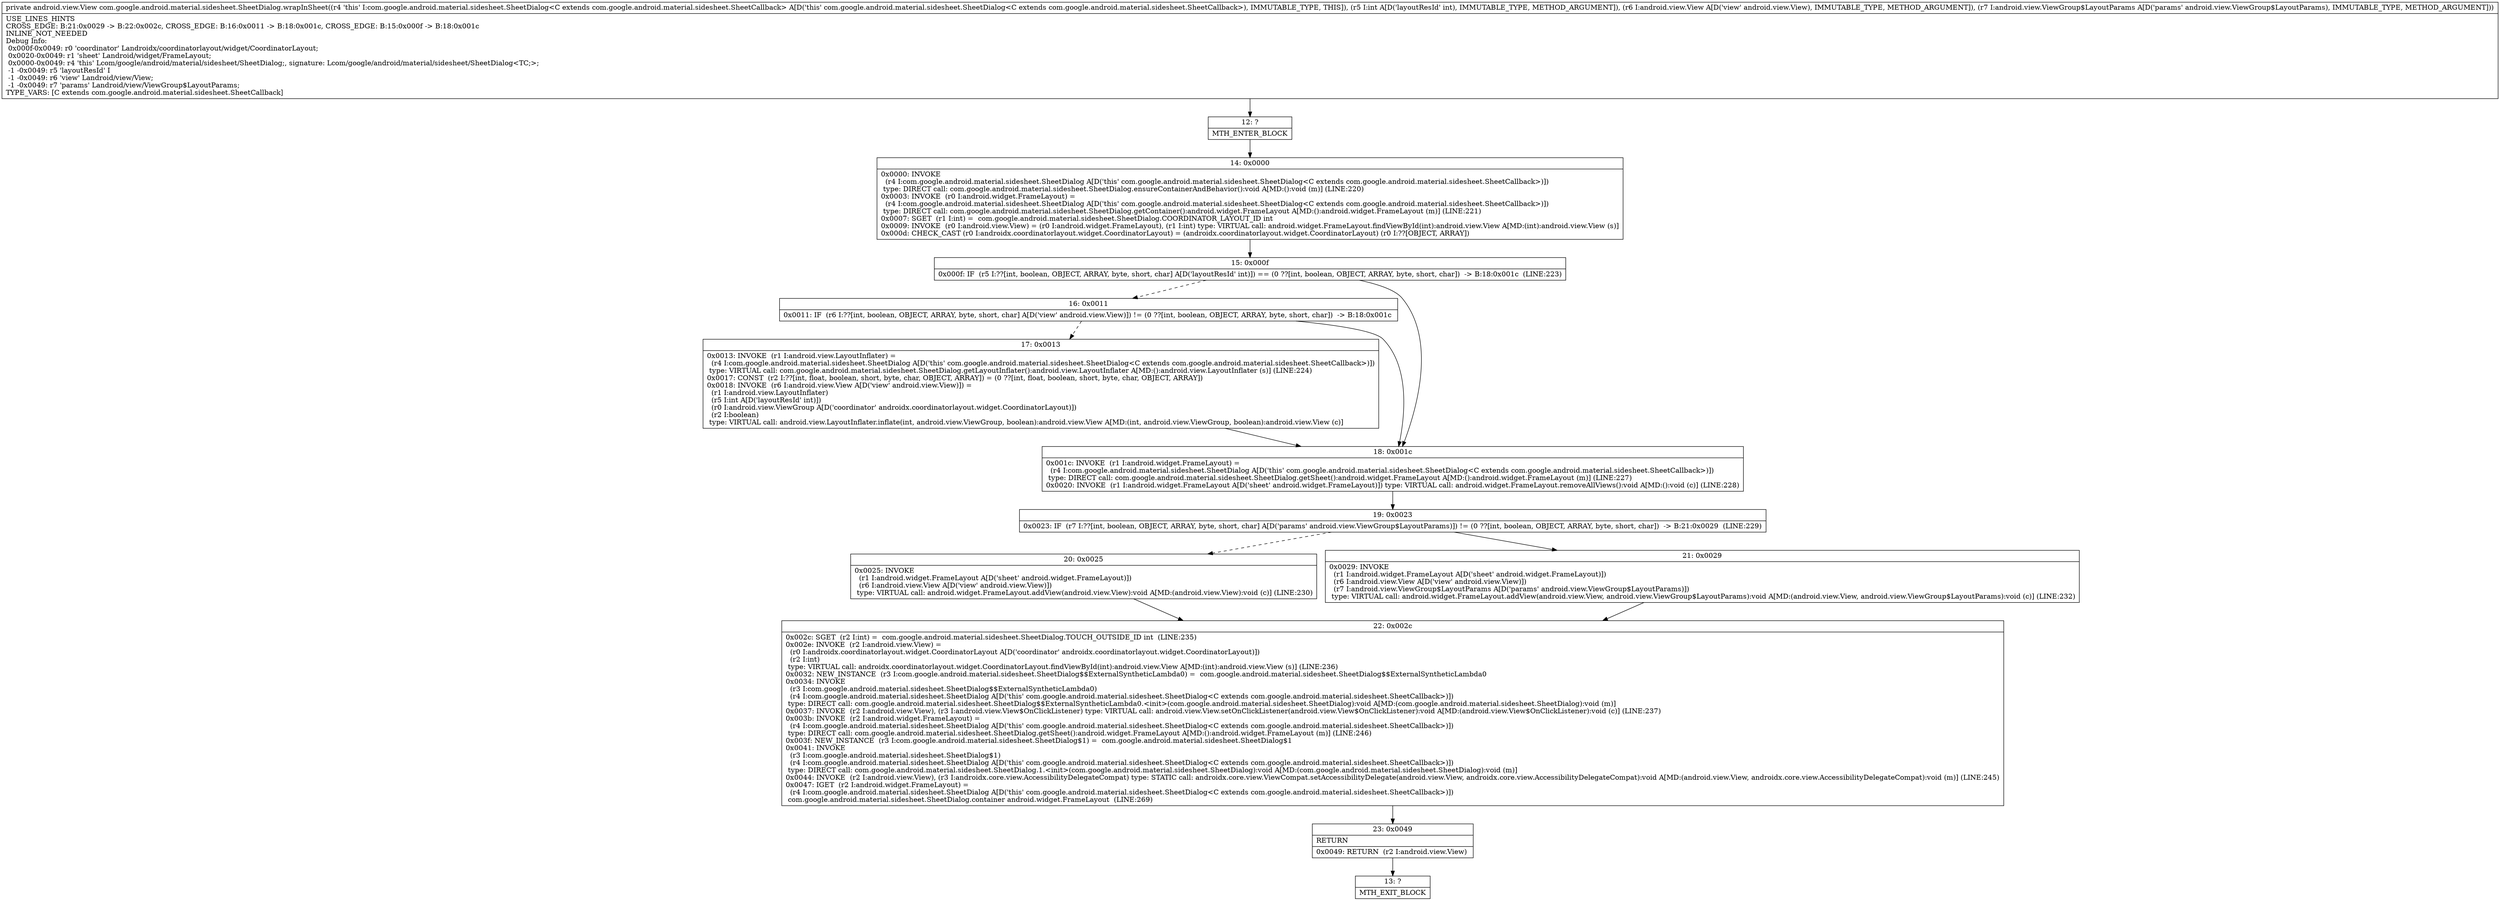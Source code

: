 digraph "CFG forcom.google.android.material.sidesheet.SheetDialog.wrapInSheet(ILandroid\/view\/View;Landroid\/view\/ViewGroup$LayoutParams;)Landroid\/view\/View;" {
Node_12 [shape=record,label="{12\:\ ?|MTH_ENTER_BLOCK\l}"];
Node_14 [shape=record,label="{14\:\ 0x0000|0x0000: INVOKE  \l  (r4 I:com.google.android.material.sidesheet.SheetDialog A[D('this' com.google.android.material.sidesheet.SheetDialog\<C extends com.google.android.material.sidesheet.SheetCallback\>)])\l type: DIRECT call: com.google.android.material.sidesheet.SheetDialog.ensureContainerAndBehavior():void A[MD:():void (m)] (LINE:220)\l0x0003: INVOKE  (r0 I:android.widget.FrameLayout) = \l  (r4 I:com.google.android.material.sidesheet.SheetDialog A[D('this' com.google.android.material.sidesheet.SheetDialog\<C extends com.google.android.material.sidesheet.SheetCallback\>)])\l type: DIRECT call: com.google.android.material.sidesheet.SheetDialog.getContainer():android.widget.FrameLayout A[MD:():android.widget.FrameLayout (m)] (LINE:221)\l0x0007: SGET  (r1 I:int) =  com.google.android.material.sidesheet.SheetDialog.COORDINATOR_LAYOUT_ID int \l0x0009: INVOKE  (r0 I:android.view.View) = (r0 I:android.widget.FrameLayout), (r1 I:int) type: VIRTUAL call: android.widget.FrameLayout.findViewById(int):android.view.View A[MD:(int):android.view.View (s)]\l0x000d: CHECK_CAST (r0 I:androidx.coordinatorlayout.widget.CoordinatorLayout) = (androidx.coordinatorlayout.widget.CoordinatorLayout) (r0 I:??[OBJECT, ARRAY]) \l}"];
Node_15 [shape=record,label="{15\:\ 0x000f|0x000f: IF  (r5 I:??[int, boolean, OBJECT, ARRAY, byte, short, char] A[D('layoutResId' int)]) == (0 ??[int, boolean, OBJECT, ARRAY, byte, short, char])  \-\> B:18:0x001c  (LINE:223)\l}"];
Node_16 [shape=record,label="{16\:\ 0x0011|0x0011: IF  (r6 I:??[int, boolean, OBJECT, ARRAY, byte, short, char] A[D('view' android.view.View)]) != (0 ??[int, boolean, OBJECT, ARRAY, byte, short, char])  \-\> B:18:0x001c \l}"];
Node_17 [shape=record,label="{17\:\ 0x0013|0x0013: INVOKE  (r1 I:android.view.LayoutInflater) = \l  (r4 I:com.google.android.material.sidesheet.SheetDialog A[D('this' com.google.android.material.sidesheet.SheetDialog\<C extends com.google.android.material.sidesheet.SheetCallback\>)])\l type: VIRTUAL call: com.google.android.material.sidesheet.SheetDialog.getLayoutInflater():android.view.LayoutInflater A[MD:():android.view.LayoutInflater (s)] (LINE:224)\l0x0017: CONST  (r2 I:??[int, float, boolean, short, byte, char, OBJECT, ARRAY]) = (0 ??[int, float, boolean, short, byte, char, OBJECT, ARRAY]) \l0x0018: INVOKE  (r6 I:android.view.View A[D('view' android.view.View)]) = \l  (r1 I:android.view.LayoutInflater)\l  (r5 I:int A[D('layoutResId' int)])\l  (r0 I:android.view.ViewGroup A[D('coordinator' androidx.coordinatorlayout.widget.CoordinatorLayout)])\l  (r2 I:boolean)\l type: VIRTUAL call: android.view.LayoutInflater.inflate(int, android.view.ViewGroup, boolean):android.view.View A[MD:(int, android.view.ViewGroup, boolean):android.view.View (c)]\l}"];
Node_18 [shape=record,label="{18\:\ 0x001c|0x001c: INVOKE  (r1 I:android.widget.FrameLayout) = \l  (r4 I:com.google.android.material.sidesheet.SheetDialog A[D('this' com.google.android.material.sidesheet.SheetDialog\<C extends com.google.android.material.sidesheet.SheetCallback\>)])\l type: DIRECT call: com.google.android.material.sidesheet.SheetDialog.getSheet():android.widget.FrameLayout A[MD:():android.widget.FrameLayout (m)] (LINE:227)\l0x0020: INVOKE  (r1 I:android.widget.FrameLayout A[D('sheet' android.widget.FrameLayout)]) type: VIRTUAL call: android.widget.FrameLayout.removeAllViews():void A[MD:():void (c)] (LINE:228)\l}"];
Node_19 [shape=record,label="{19\:\ 0x0023|0x0023: IF  (r7 I:??[int, boolean, OBJECT, ARRAY, byte, short, char] A[D('params' android.view.ViewGroup$LayoutParams)]) != (0 ??[int, boolean, OBJECT, ARRAY, byte, short, char])  \-\> B:21:0x0029  (LINE:229)\l}"];
Node_20 [shape=record,label="{20\:\ 0x0025|0x0025: INVOKE  \l  (r1 I:android.widget.FrameLayout A[D('sheet' android.widget.FrameLayout)])\l  (r6 I:android.view.View A[D('view' android.view.View)])\l type: VIRTUAL call: android.widget.FrameLayout.addView(android.view.View):void A[MD:(android.view.View):void (c)] (LINE:230)\l}"];
Node_22 [shape=record,label="{22\:\ 0x002c|0x002c: SGET  (r2 I:int) =  com.google.android.material.sidesheet.SheetDialog.TOUCH_OUTSIDE_ID int  (LINE:235)\l0x002e: INVOKE  (r2 I:android.view.View) = \l  (r0 I:androidx.coordinatorlayout.widget.CoordinatorLayout A[D('coordinator' androidx.coordinatorlayout.widget.CoordinatorLayout)])\l  (r2 I:int)\l type: VIRTUAL call: androidx.coordinatorlayout.widget.CoordinatorLayout.findViewById(int):android.view.View A[MD:(int):android.view.View (s)] (LINE:236)\l0x0032: NEW_INSTANCE  (r3 I:com.google.android.material.sidesheet.SheetDialog$$ExternalSyntheticLambda0) =  com.google.android.material.sidesheet.SheetDialog$$ExternalSyntheticLambda0 \l0x0034: INVOKE  \l  (r3 I:com.google.android.material.sidesheet.SheetDialog$$ExternalSyntheticLambda0)\l  (r4 I:com.google.android.material.sidesheet.SheetDialog A[D('this' com.google.android.material.sidesheet.SheetDialog\<C extends com.google.android.material.sidesheet.SheetCallback\>)])\l type: DIRECT call: com.google.android.material.sidesheet.SheetDialog$$ExternalSyntheticLambda0.\<init\>(com.google.android.material.sidesheet.SheetDialog):void A[MD:(com.google.android.material.sidesheet.SheetDialog):void (m)]\l0x0037: INVOKE  (r2 I:android.view.View), (r3 I:android.view.View$OnClickListener) type: VIRTUAL call: android.view.View.setOnClickListener(android.view.View$OnClickListener):void A[MD:(android.view.View$OnClickListener):void (c)] (LINE:237)\l0x003b: INVOKE  (r2 I:android.widget.FrameLayout) = \l  (r4 I:com.google.android.material.sidesheet.SheetDialog A[D('this' com.google.android.material.sidesheet.SheetDialog\<C extends com.google.android.material.sidesheet.SheetCallback\>)])\l type: DIRECT call: com.google.android.material.sidesheet.SheetDialog.getSheet():android.widget.FrameLayout A[MD:():android.widget.FrameLayout (m)] (LINE:246)\l0x003f: NEW_INSTANCE  (r3 I:com.google.android.material.sidesheet.SheetDialog$1) =  com.google.android.material.sidesheet.SheetDialog$1 \l0x0041: INVOKE  \l  (r3 I:com.google.android.material.sidesheet.SheetDialog$1)\l  (r4 I:com.google.android.material.sidesheet.SheetDialog A[D('this' com.google.android.material.sidesheet.SheetDialog\<C extends com.google.android.material.sidesheet.SheetCallback\>)])\l type: DIRECT call: com.google.android.material.sidesheet.SheetDialog.1.\<init\>(com.google.android.material.sidesheet.SheetDialog):void A[MD:(com.google.android.material.sidesheet.SheetDialog):void (m)]\l0x0044: INVOKE  (r2 I:android.view.View), (r3 I:androidx.core.view.AccessibilityDelegateCompat) type: STATIC call: androidx.core.view.ViewCompat.setAccessibilityDelegate(android.view.View, androidx.core.view.AccessibilityDelegateCompat):void A[MD:(android.view.View, androidx.core.view.AccessibilityDelegateCompat):void (m)] (LINE:245)\l0x0047: IGET  (r2 I:android.widget.FrameLayout) = \l  (r4 I:com.google.android.material.sidesheet.SheetDialog A[D('this' com.google.android.material.sidesheet.SheetDialog\<C extends com.google.android.material.sidesheet.SheetCallback\>)])\l com.google.android.material.sidesheet.SheetDialog.container android.widget.FrameLayout  (LINE:269)\l}"];
Node_23 [shape=record,label="{23\:\ 0x0049|RETURN\l|0x0049: RETURN  (r2 I:android.view.View) \l}"];
Node_13 [shape=record,label="{13\:\ ?|MTH_EXIT_BLOCK\l}"];
Node_21 [shape=record,label="{21\:\ 0x0029|0x0029: INVOKE  \l  (r1 I:android.widget.FrameLayout A[D('sheet' android.widget.FrameLayout)])\l  (r6 I:android.view.View A[D('view' android.view.View)])\l  (r7 I:android.view.ViewGroup$LayoutParams A[D('params' android.view.ViewGroup$LayoutParams)])\l type: VIRTUAL call: android.widget.FrameLayout.addView(android.view.View, android.view.ViewGroup$LayoutParams):void A[MD:(android.view.View, android.view.ViewGroup$LayoutParams):void (c)] (LINE:232)\l}"];
MethodNode[shape=record,label="{private android.view.View com.google.android.material.sidesheet.SheetDialog.wrapInSheet((r4 'this' I:com.google.android.material.sidesheet.SheetDialog\<C extends com.google.android.material.sidesheet.SheetCallback\> A[D('this' com.google.android.material.sidesheet.SheetDialog\<C extends com.google.android.material.sidesheet.SheetCallback\>), IMMUTABLE_TYPE, THIS]), (r5 I:int A[D('layoutResId' int), IMMUTABLE_TYPE, METHOD_ARGUMENT]), (r6 I:android.view.View A[D('view' android.view.View), IMMUTABLE_TYPE, METHOD_ARGUMENT]), (r7 I:android.view.ViewGroup$LayoutParams A[D('params' android.view.ViewGroup$LayoutParams), IMMUTABLE_TYPE, METHOD_ARGUMENT]))  | USE_LINES_HINTS\lCROSS_EDGE: B:21:0x0029 \-\> B:22:0x002c, CROSS_EDGE: B:16:0x0011 \-\> B:18:0x001c, CROSS_EDGE: B:15:0x000f \-\> B:18:0x001c\lINLINE_NOT_NEEDED\lDebug Info:\l  0x000f\-0x0049: r0 'coordinator' Landroidx\/coordinatorlayout\/widget\/CoordinatorLayout;\l  0x0020\-0x0049: r1 'sheet' Landroid\/widget\/FrameLayout;\l  0x0000\-0x0049: r4 'this' Lcom\/google\/android\/material\/sidesheet\/SheetDialog;, signature: Lcom\/google\/android\/material\/sidesheet\/SheetDialog\<TC;\>;\l  \-1 \-0x0049: r5 'layoutResId' I\l  \-1 \-0x0049: r6 'view' Landroid\/view\/View;\l  \-1 \-0x0049: r7 'params' Landroid\/view\/ViewGroup$LayoutParams;\lTYPE_VARS: [C extends com.google.android.material.sidesheet.SheetCallback]\l}"];
MethodNode -> Node_12;Node_12 -> Node_14;
Node_14 -> Node_15;
Node_15 -> Node_16[style=dashed];
Node_15 -> Node_18;
Node_16 -> Node_17[style=dashed];
Node_16 -> Node_18;
Node_17 -> Node_18;
Node_18 -> Node_19;
Node_19 -> Node_20[style=dashed];
Node_19 -> Node_21;
Node_20 -> Node_22;
Node_22 -> Node_23;
Node_23 -> Node_13;
Node_21 -> Node_22;
}

